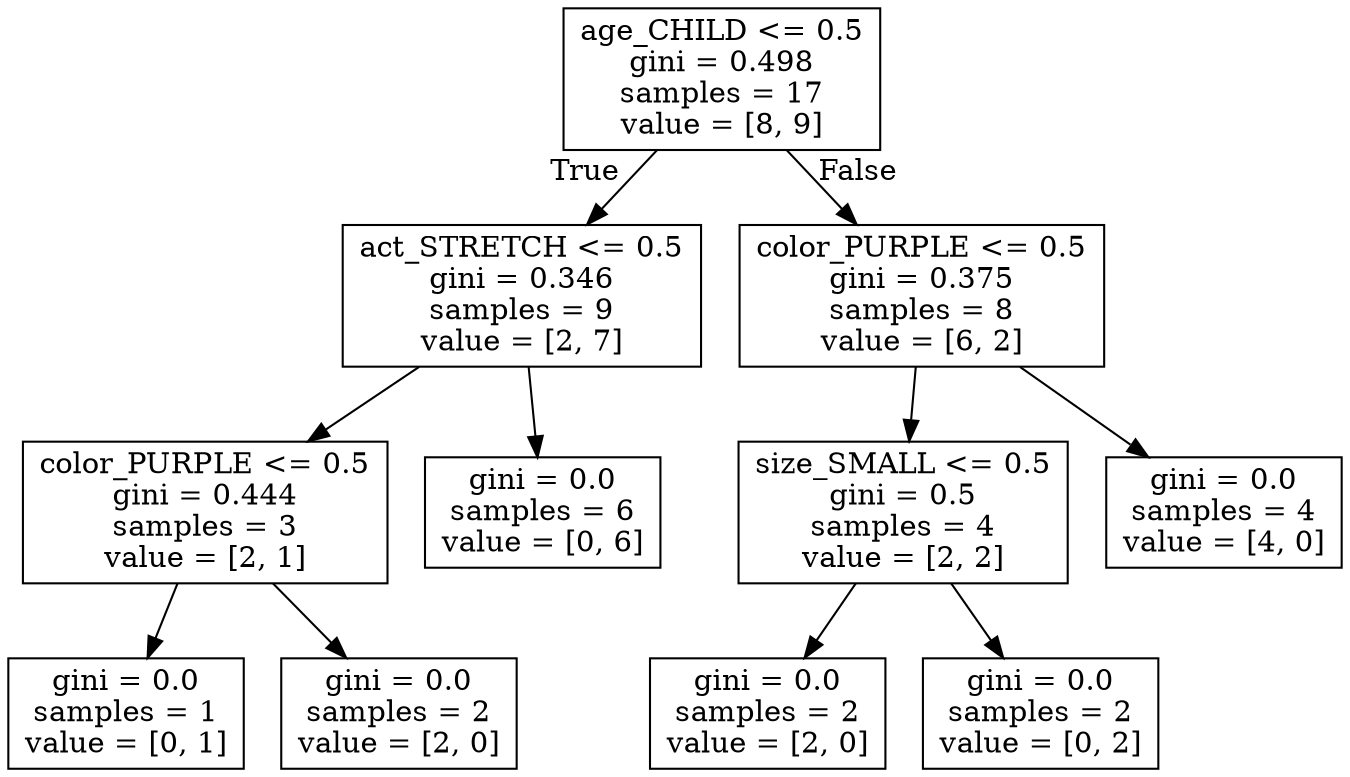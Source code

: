 digraph Tree {
node [shape=box] ;
0 [label="age_CHILD <= 0.5\ngini = 0.498\nsamples = 17\nvalue = [8, 9]"] ;
1 [label="act_STRETCH <= 0.5\ngini = 0.346\nsamples = 9\nvalue = [2, 7]"] ;
0 -> 1 [labeldistance=2.5, labelangle=45, headlabel="True"] ;
2 [label="color_PURPLE <= 0.5\ngini = 0.444\nsamples = 3\nvalue = [2, 1]"] ;
1 -> 2 ;
3 [label="gini = 0.0\nsamples = 1\nvalue = [0, 1]"] ;
2 -> 3 ;
4 [label="gini = 0.0\nsamples = 2\nvalue = [2, 0]"] ;
2 -> 4 ;
5 [label="gini = 0.0\nsamples = 6\nvalue = [0, 6]"] ;
1 -> 5 ;
6 [label="color_PURPLE <= 0.5\ngini = 0.375\nsamples = 8\nvalue = [6, 2]"] ;
0 -> 6 [labeldistance=2.5, labelangle=-45, headlabel="False"] ;
7 [label="size_SMALL <= 0.5\ngini = 0.5\nsamples = 4\nvalue = [2, 2]"] ;
6 -> 7 ;
8 [label="gini = 0.0\nsamples = 2\nvalue = [2, 0]"] ;
7 -> 8 ;
9 [label="gini = 0.0\nsamples = 2\nvalue = [0, 2]"] ;
7 -> 9 ;
10 [label="gini = 0.0\nsamples = 4\nvalue = [4, 0]"] ;
6 -> 10 ;
}